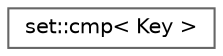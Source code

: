digraph "类继承关系图"
{
 // LATEX_PDF_SIZE
  bgcolor="transparent";
  edge [fontname=Helvetica,fontsize=10,labelfontname=Helvetica,labelfontsize=10];
  node [fontname=Helvetica,fontsize=10,shape=box,height=0.2,width=0.4];
  rankdir="LR";
  Node0 [id="Node000000",label="set::cmp\< Key \>",height=0.2,width=0.4,color="grey40", fillcolor="white", style="filled",URL="$structset_1_1cmp.html",tooltip=" "];
}
